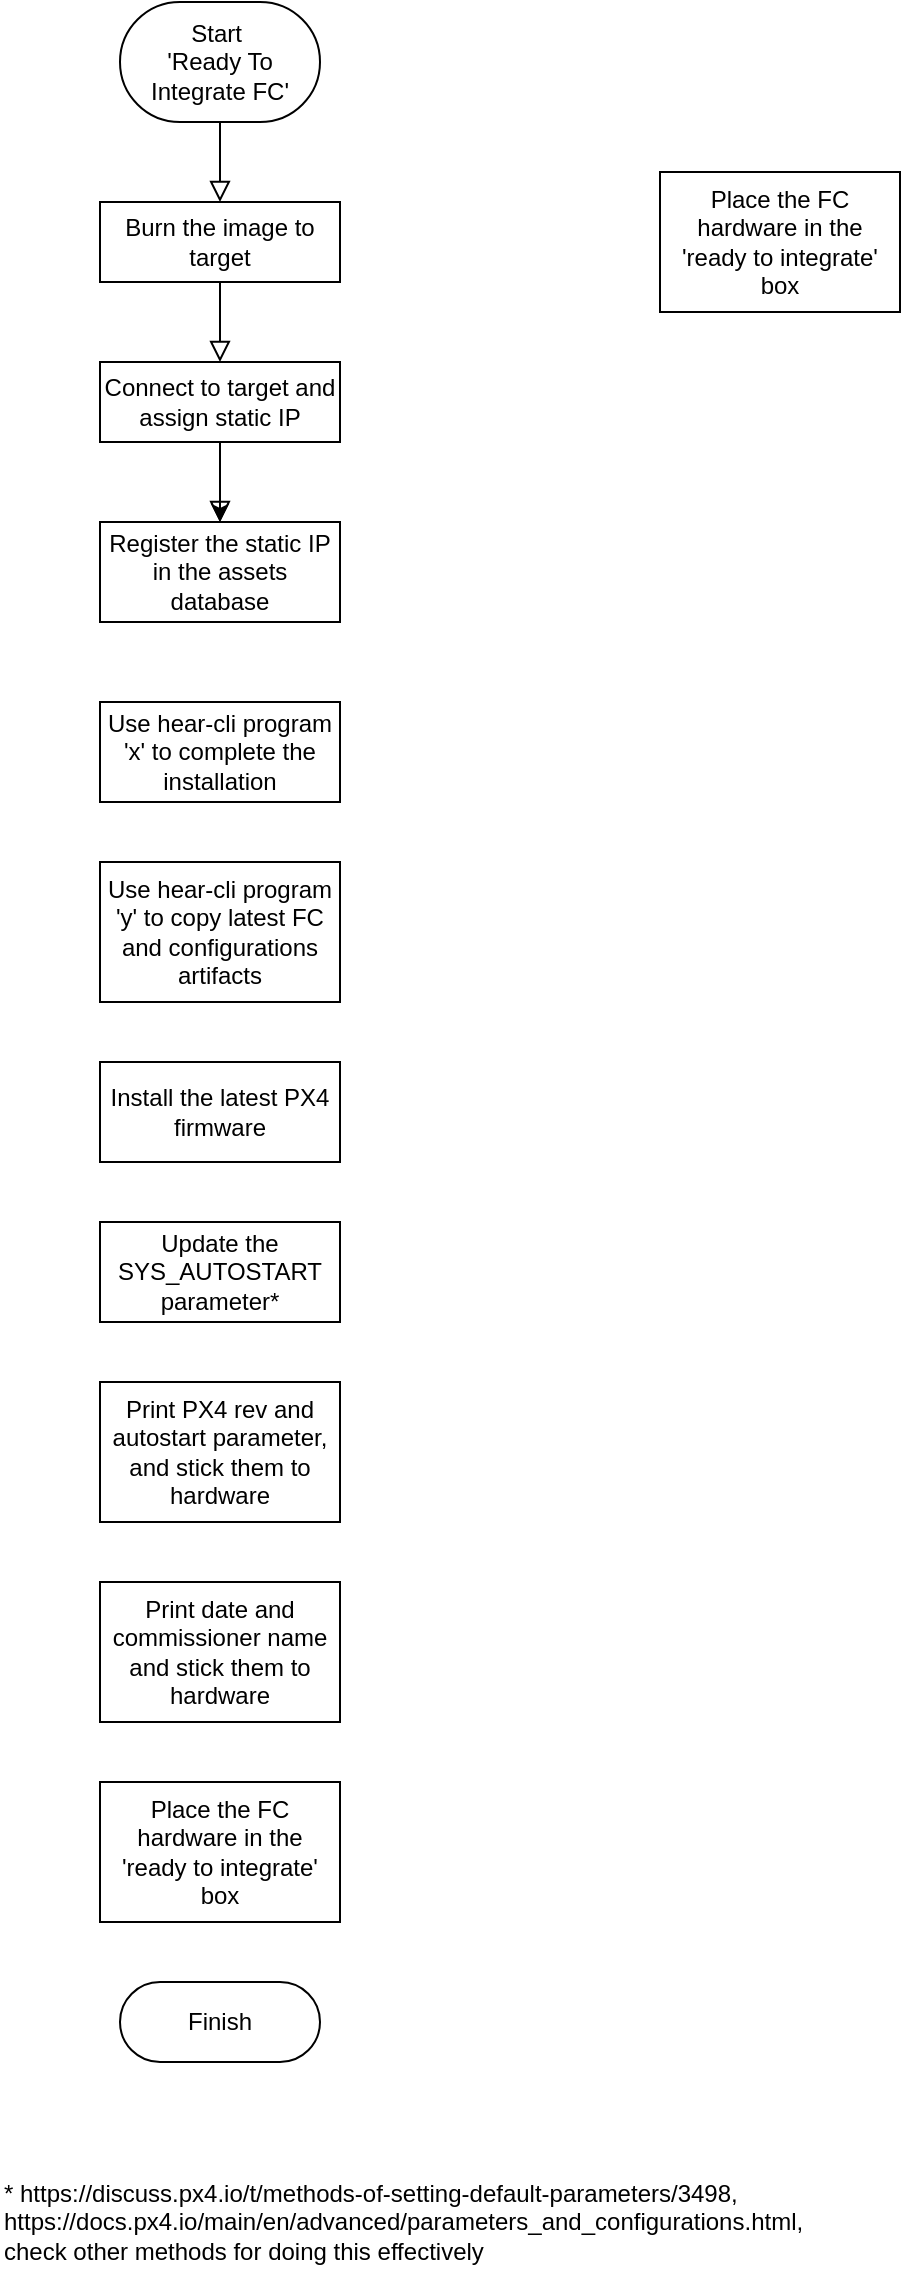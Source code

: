 <mxfile version="24.7.17">
  <diagram id="C5RBs43oDa-KdzZeNtuy" name="Page-1">
    <mxGraphModel dx="993" dy="577" grid="1" gridSize="10" guides="1" tooltips="1" connect="1" arrows="1" fold="1" page="1" pageScale="1" pageWidth="827" pageHeight="1169" math="0" shadow="0">
      <root>
        <mxCell id="WIyWlLk6GJQsqaUBKTNV-0" />
        <mxCell id="WIyWlLk6GJQsqaUBKTNV-1" parent="WIyWlLk6GJQsqaUBKTNV-0" />
        <mxCell id="yQACGJgCvoQoLgyyhMiC-0" value="&lt;div&gt;Start&amp;nbsp;&lt;/div&gt;&lt;div&gt;&#39;Ready To Integrate FC&#39;&lt;/div&gt;" style="rounded=1;whiteSpace=wrap;html=1;arcSize=50;" parent="WIyWlLk6GJQsqaUBKTNV-1" vertex="1">
          <mxGeometry x="70" y="20" width="100" height="60" as="geometry" />
        </mxCell>
        <mxCell id="yQACGJgCvoQoLgyyhMiC-1" value="Burn the image to target" style="rounded=1;whiteSpace=wrap;html=1;fontSize=12;glass=0;strokeWidth=1;shadow=0;arcSize=0;" parent="WIyWlLk6GJQsqaUBKTNV-1" vertex="1">
          <mxGeometry x="60" y="120" width="120" height="40" as="geometry" />
        </mxCell>
        <mxCell id="yQACGJgCvoQoLgyyhMiC-2" value="" style="rounded=0;html=1;jettySize=auto;orthogonalLoop=1;fontSize=11;endArrow=block;endFill=0;endSize=8;strokeWidth=1;shadow=0;labelBackgroundColor=none;edgeStyle=orthogonalEdgeStyle;exitX=0.5;exitY=1;exitDx=0;exitDy=0;" parent="WIyWlLk6GJQsqaUBKTNV-1" source="yQACGJgCvoQoLgyyhMiC-0" target="yQACGJgCvoQoLgyyhMiC-1" edge="1">
          <mxGeometry relative="1" as="geometry">
            <mxPoint x="210" y="70" as="sourcePoint" />
            <mxPoint x="210" y="120" as="targetPoint" />
          </mxGeometry>
        </mxCell>
        <mxCell id="mMFdWdoxtDHpCLUdpBhw-2" value="" style="edgeStyle=orthogonalEdgeStyle;rounded=0;orthogonalLoop=1;jettySize=auto;html=1;" edge="1" parent="WIyWlLk6GJQsqaUBKTNV-1" source="yQACGJgCvoQoLgyyhMiC-3" target="yQACGJgCvoQoLgyyhMiC-4">
          <mxGeometry relative="1" as="geometry" />
        </mxCell>
        <mxCell id="yQACGJgCvoQoLgyyhMiC-3" value="Connect to target and assign static IP" style="rounded=1;whiteSpace=wrap;html=1;fontSize=12;glass=0;strokeWidth=1;shadow=0;arcSize=0;" parent="WIyWlLk6GJQsqaUBKTNV-1" vertex="1">
          <mxGeometry x="60" y="200" width="120" height="40" as="geometry" />
        </mxCell>
        <mxCell id="yQACGJgCvoQoLgyyhMiC-4" value="Register the static IP in the assets database" style="rounded=1;whiteSpace=wrap;html=1;fontSize=12;glass=0;strokeWidth=1;shadow=0;arcSize=0;" parent="WIyWlLk6GJQsqaUBKTNV-1" vertex="1">
          <mxGeometry x="60" y="280" width="120" height="50" as="geometry" />
        </mxCell>
        <mxCell id="yQACGJgCvoQoLgyyhMiC-5" value="Use hear-cli program &#39;x&#39; to complete the installation" style="rounded=1;whiteSpace=wrap;html=1;fontSize=12;glass=0;strokeWidth=1;shadow=0;arcSize=0;" parent="WIyWlLk6GJQsqaUBKTNV-1" vertex="1">
          <mxGeometry x="60" y="370" width="120" height="50" as="geometry" />
        </mxCell>
        <mxCell id="yQACGJgCvoQoLgyyhMiC-6" value="Use hear-cli program &#39;y&#39; to copy latest FC and configurations artifacts" style="rounded=1;whiteSpace=wrap;html=1;fontSize=12;glass=0;strokeWidth=1;shadow=0;arcSize=0;" parent="WIyWlLk6GJQsqaUBKTNV-1" vertex="1">
          <mxGeometry x="60" y="450" width="120" height="70" as="geometry" />
        </mxCell>
        <mxCell id="yQACGJgCvoQoLgyyhMiC-7" value="Install the latest PX4 firmware" style="rounded=1;whiteSpace=wrap;html=1;fontSize=12;glass=0;strokeWidth=1;shadow=0;arcSize=0;" parent="WIyWlLk6GJQsqaUBKTNV-1" vertex="1">
          <mxGeometry x="60" y="550" width="120" height="50" as="geometry" />
        </mxCell>
        <mxCell id="yQACGJgCvoQoLgyyhMiC-8" value="Update the SYS_AUTOSTART parameter*" style="rounded=1;whiteSpace=wrap;html=1;fontSize=12;glass=0;strokeWidth=1;shadow=0;arcSize=0;" parent="WIyWlLk6GJQsqaUBKTNV-1" vertex="1">
          <mxGeometry x="60" y="630" width="120" height="50" as="geometry" />
        </mxCell>
        <mxCell id="yQACGJgCvoQoLgyyhMiC-9" value="Print PX4 rev and autostart parameter, and stick them to hardware" style="rounded=1;whiteSpace=wrap;html=1;fontSize=12;glass=0;strokeWidth=1;shadow=0;arcSize=0;" parent="WIyWlLk6GJQsqaUBKTNV-1" vertex="1">
          <mxGeometry x="60" y="710" width="120" height="70" as="geometry" />
        </mxCell>
        <mxCell id="yQACGJgCvoQoLgyyhMiC-10" value="Print date and commissioner name and stick them to hardware" style="rounded=1;whiteSpace=wrap;html=1;fontSize=12;glass=0;strokeWidth=1;shadow=0;arcSize=0;" parent="WIyWlLk6GJQsqaUBKTNV-1" vertex="1">
          <mxGeometry x="60" y="810" width="120" height="70" as="geometry" />
        </mxCell>
        <mxCell id="yQACGJgCvoQoLgyyhMiC-11" value="Place the FC hardware in the &#39;ready to integrate&#39; box" style="rounded=1;whiteSpace=wrap;html=1;fontSize=12;glass=0;strokeWidth=1;shadow=0;arcSize=0;" parent="WIyWlLk6GJQsqaUBKTNV-1" vertex="1">
          <mxGeometry x="60" y="910" width="120" height="70" as="geometry" />
        </mxCell>
        <mxCell id="yQACGJgCvoQoLgyyhMiC-12" value="&lt;div&gt;* https://discuss.px4.io/t/methods-of-setting-default-parameters/3498,&lt;/div&gt;&lt;div&gt;https://docs.px4.io/main/en/advanced/parameters_and_configurations.html,&lt;br&gt;&lt;/div&gt;&lt;div&gt;check other methods for doing this effectively&lt;/div&gt;" style="text;html=1;align=left;verticalAlign=middle;resizable=0;points=[];autosize=1;strokeColor=none;fillColor=none;" parent="WIyWlLk6GJQsqaUBKTNV-1" vertex="1">
          <mxGeometry x="10" y="1100" width="420" height="60" as="geometry" />
        </mxCell>
        <mxCell id="yQACGJgCvoQoLgyyhMiC-13" value="Place the FC hardware in the &#39;ready to integrate&#39; box" style="rounded=1;whiteSpace=wrap;html=1;fontSize=12;glass=0;strokeWidth=1;shadow=0;arcSize=0;" parent="WIyWlLk6GJQsqaUBKTNV-1" vertex="1">
          <mxGeometry x="340" y="105" width="120" height="70" as="geometry" />
        </mxCell>
        <mxCell id="yQACGJgCvoQoLgyyhMiC-15" value="Finish" style="rounded=1;whiteSpace=wrap;html=1;arcSize=50;" parent="WIyWlLk6GJQsqaUBKTNV-1" vertex="1">
          <mxGeometry x="70" y="1010" width="100" height="40" as="geometry" />
        </mxCell>
        <mxCell id="mMFdWdoxtDHpCLUdpBhw-0" value="" style="rounded=0;html=1;jettySize=auto;orthogonalLoop=1;fontSize=11;endArrow=block;endFill=0;endSize=8;strokeWidth=1;shadow=0;labelBackgroundColor=none;edgeStyle=orthogonalEdgeStyle;exitX=0.5;exitY=1;exitDx=0;exitDy=0;entryX=0.5;entryY=0;entryDx=0;entryDy=0;" edge="1" parent="WIyWlLk6GJQsqaUBKTNV-1" source="yQACGJgCvoQoLgyyhMiC-1" target="yQACGJgCvoQoLgyyhMiC-3">
          <mxGeometry relative="1" as="geometry">
            <mxPoint x="200" y="175" as="sourcePoint" />
            <mxPoint x="200" y="215" as="targetPoint" />
          </mxGeometry>
        </mxCell>
        <mxCell id="mMFdWdoxtDHpCLUdpBhw-1" value="" style="rounded=0;html=1;jettySize=auto;orthogonalLoop=1;fontSize=11;endArrow=block;endFill=0;endSize=8;strokeWidth=1;shadow=0;labelBackgroundColor=none;edgeStyle=orthogonalEdgeStyle;exitX=0.5;exitY=1;exitDx=0;exitDy=0;" edge="1" parent="WIyWlLk6GJQsqaUBKTNV-1" source="yQACGJgCvoQoLgyyhMiC-3" target="yQACGJgCvoQoLgyyhMiC-4">
          <mxGeometry relative="1" as="geometry">
            <mxPoint x="130" y="170" as="sourcePoint" />
            <mxPoint x="130" y="210" as="targetPoint" />
          </mxGeometry>
        </mxCell>
      </root>
    </mxGraphModel>
  </diagram>
</mxfile>
